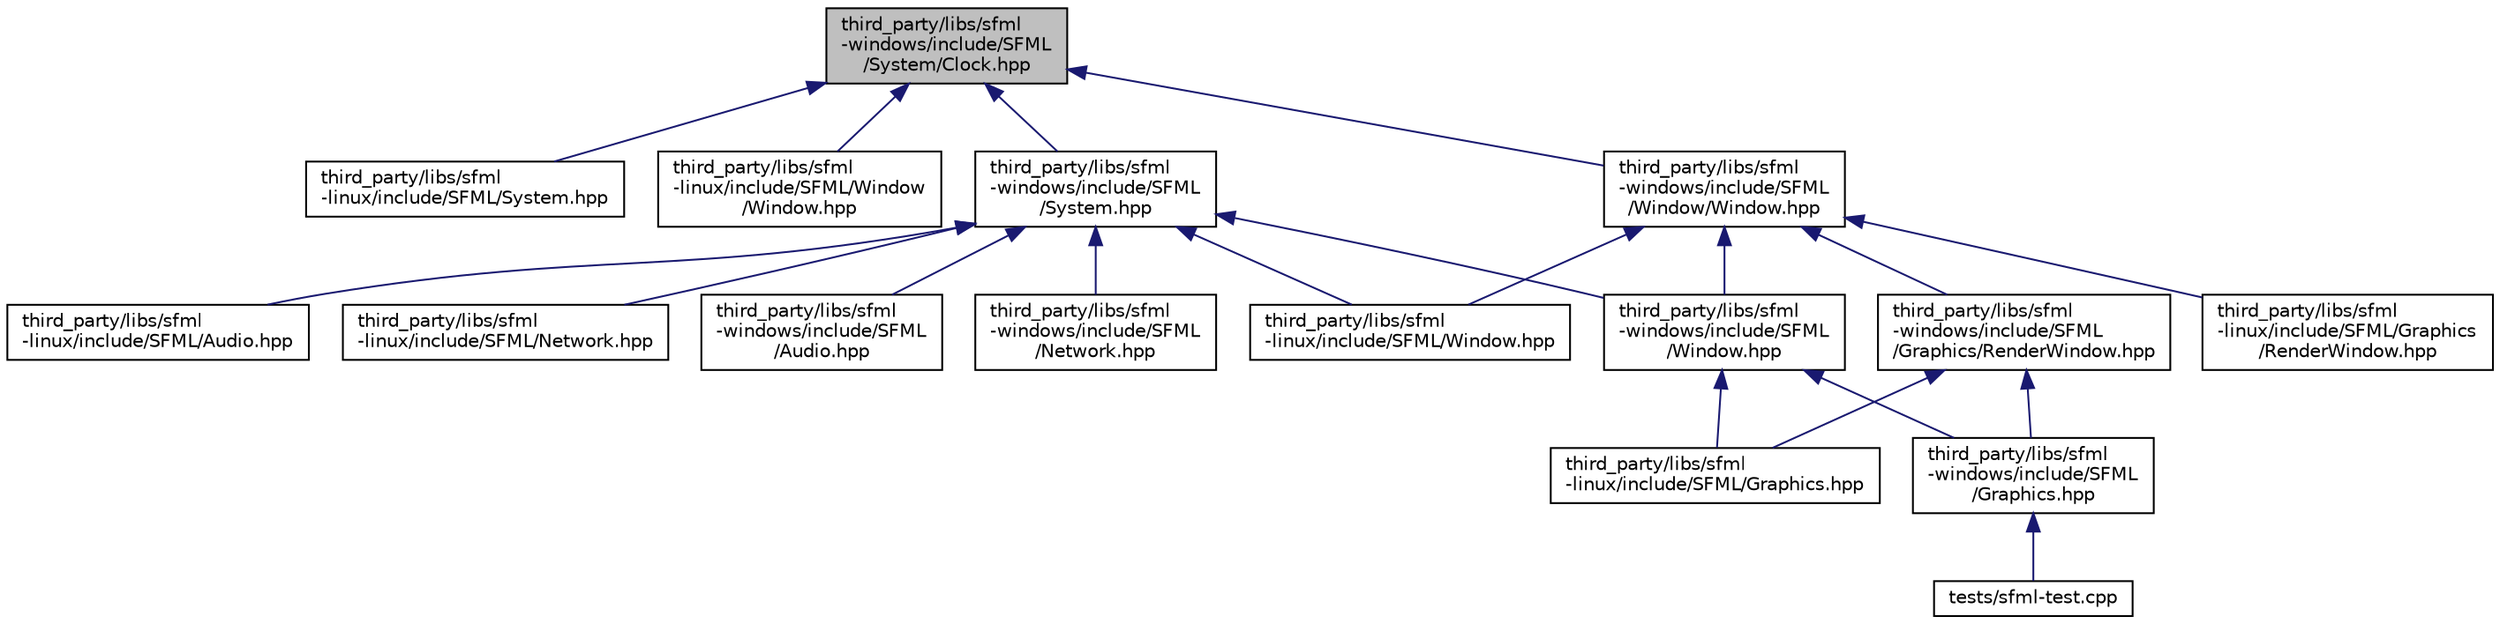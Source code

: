 digraph "third_party/libs/sfml-windows/include/SFML/System/Clock.hpp"
{
 // LATEX_PDF_SIZE
  edge [fontname="Helvetica",fontsize="10",labelfontname="Helvetica",labelfontsize="10"];
  node [fontname="Helvetica",fontsize="10",shape=record];
  Node1 [label="third_party/libs/sfml\l-windows/include/SFML\l/System/Clock.hpp",height=0.2,width=0.4,color="black", fillcolor="grey75", style="filled", fontcolor="black",tooltip=" "];
  Node1 -> Node2 [dir="back",color="midnightblue",fontsize="10",style="solid",fontname="Helvetica"];
  Node2 [label="third_party/libs/sfml\l-linux/include/SFML/System.hpp",height=0.2,width=0.4,color="black", fillcolor="white", style="filled",URL="$sfml-linux_2include_2SFML_2System_8hpp.html",tooltip=" "];
  Node1 -> Node3 [dir="back",color="midnightblue",fontsize="10",style="solid",fontname="Helvetica"];
  Node3 [label="third_party/libs/sfml\l-linux/include/SFML/Window\l/Window.hpp",height=0.2,width=0.4,color="black", fillcolor="white", style="filled",URL="$sfml-linux_2include_2SFML_2Window_2Window_8hpp.html",tooltip=" "];
  Node1 -> Node4 [dir="back",color="midnightblue",fontsize="10",style="solid",fontname="Helvetica"];
  Node4 [label="third_party/libs/sfml\l-windows/include/SFML\l/System.hpp",height=0.2,width=0.4,color="black", fillcolor="white", style="filled",URL="$sfml-windows_2include_2SFML_2System_8hpp.html",tooltip=" "];
  Node4 -> Node5 [dir="back",color="midnightblue",fontsize="10",style="solid",fontname="Helvetica"];
  Node5 [label="third_party/libs/sfml\l-linux/include/SFML/Audio.hpp",height=0.2,width=0.4,color="black", fillcolor="white", style="filled",URL="$sfml-linux_2include_2SFML_2Audio_8hpp.html",tooltip=" "];
  Node4 -> Node6 [dir="back",color="midnightblue",fontsize="10",style="solid",fontname="Helvetica"];
  Node6 [label="third_party/libs/sfml\l-linux/include/SFML/Network.hpp",height=0.2,width=0.4,color="black", fillcolor="white", style="filled",URL="$sfml-linux_2include_2SFML_2Network_8hpp.html",tooltip=" "];
  Node4 -> Node7 [dir="back",color="midnightblue",fontsize="10",style="solid",fontname="Helvetica"];
  Node7 [label="third_party/libs/sfml\l-linux/include/SFML/Window.hpp",height=0.2,width=0.4,color="black", fillcolor="white", style="filled",URL="$sfml-linux_2include_2SFML_2Window_8hpp.html",tooltip=" "];
  Node4 -> Node8 [dir="back",color="midnightblue",fontsize="10",style="solid",fontname="Helvetica"];
  Node8 [label="third_party/libs/sfml\l-windows/include/SFML\l/Audio.hpp",height=0.2,width=0.4,color="black", fillcolor="white", style="filled",URL="$sfml-windows_2include_2SFML_2Audio_8hpp.html",tooltip=" "];
  Node4 -> Node9 [dir="back",color="midnightblue",fontsize="10",style="solid",fontname="Helvetica"];
  Node9 [label="third_party/libs/sfml\l-windows/include/SFML\l/Network.hpp",height=0.2,width=0.4,color="black", fillcolor="white", style="filled",URL="$sfml-windows_2include_2SFML_2Network_8hpp.html",tooltip=" "];
  Node4 -> Node10 [dir="back",color="midnightblue",fontsize="10",style="solid",fontname="Helvetica"];
  Node10 [label="third_party/libs/sfml\l-windows/include/SFML\l/Window.hpp",height=0.2,width=0.4,color="black", fillcolor="white", style="filled",URL="$sfml-windows_2include_2SFML_2Window_8hpp.html",tooltip=" "];
  Node10 -> Node11 [dir="back",color="midnightblue",fontsize="10",style="solid",fontname="Helvetica"];
  Node11 [label="third_party/libs/sfml\l-linux/include/SFML/Graphics.hpp",height=0.2,width=0.4,color="black", fillcolor="white", style="filled",URL="$sfml-linux_2include_2SFML_2Graphics_8hpp.html",tooltip=" "];
  Node10 -> Node12 [dir="back",color="midnightblue",fontsize="10",style="solid",fontname="Helvetica"];
  Node12 [label="third_party/libs/sfml\l-windows/include/SFML\l/Graphics.hpp",height=0.2,width=0.4,color="black", fillcolor="white", style="filled",URL="$sfml-windows_2include_2SFML_2Graphics_8hpp.html",tooltip=" "];
  Node12 -> Node13 [dir="back",color="midnightblue",fontsize="10",style="solid",fontname="Helvetica"];
  Node13 [label="tests/sfml-test.cpp",height=0.2,width=0.4,color="black", fillcolor="white", style="filled",URL="$sfml-test_8cpp.html",tooltip=" "];
  Node1 -> Node14 [dir="back",color="midnightblue",fontsize="10",style="solid",fontname="Helvetica"];
  Node14 [label="third_party/libs/sfml\l-windows/include/SFML\l/Window/Window.hpp",height=0.2,width=0.4,color="black", fillcolor="white", style="filled",URL="$sfml-windows_2include_2SFML_2Window_2Window_8hpp.html",tooltip=" "];
  Node14 -> Node15 [dir="back",color="midnightblue",fontsize="10",style="solid",fontname="Helvetica"];
  Node15 [label="third_party/libs/sfml\l-linux/include/SFML/Graphics\l/RenderWindow.hpp",height=0.2,width=0.4,color="black", fillcolor="white", style="filled",URL="$sfml-linux_2include_2SFML_2Graphics_2RenderWindow_8hpp.html",tooltip=" "];
  Node14 -> Node7 [dir="back",color="midnightblue",fontsize="10",style="solid",fontname="Helvetica"];
  Node14 -> Node16 [dir="back",color="midnightblue",fontsize="10",style="solid",fontname="Helvetica"];
  Node16 [label="third_party/libs/sfml\l-windows/include/SFML\l/Graphics/RenderWindow.hpp",height=0.2,width=0.4,color="black", fillcolor="white", style="filled",URL="$sfml-windows_2include_2SFML_2Graphics_2RenderWindow_8hpp.html",tooltip=" "];
  Node16 -> Node11 [dir="back",color="midnightblue",fontsize="10",style="solid",fontname="Helvetica"];
  Node16 -> Node12 [dir="back",color="midnightblue",fontsize="10",style="solid",fontname="Helvetica"];
  Node14 -> Node10 [dir="back",color="midnightblue",fontsize="10",style="solid",fontname="Helvetica"];
}
